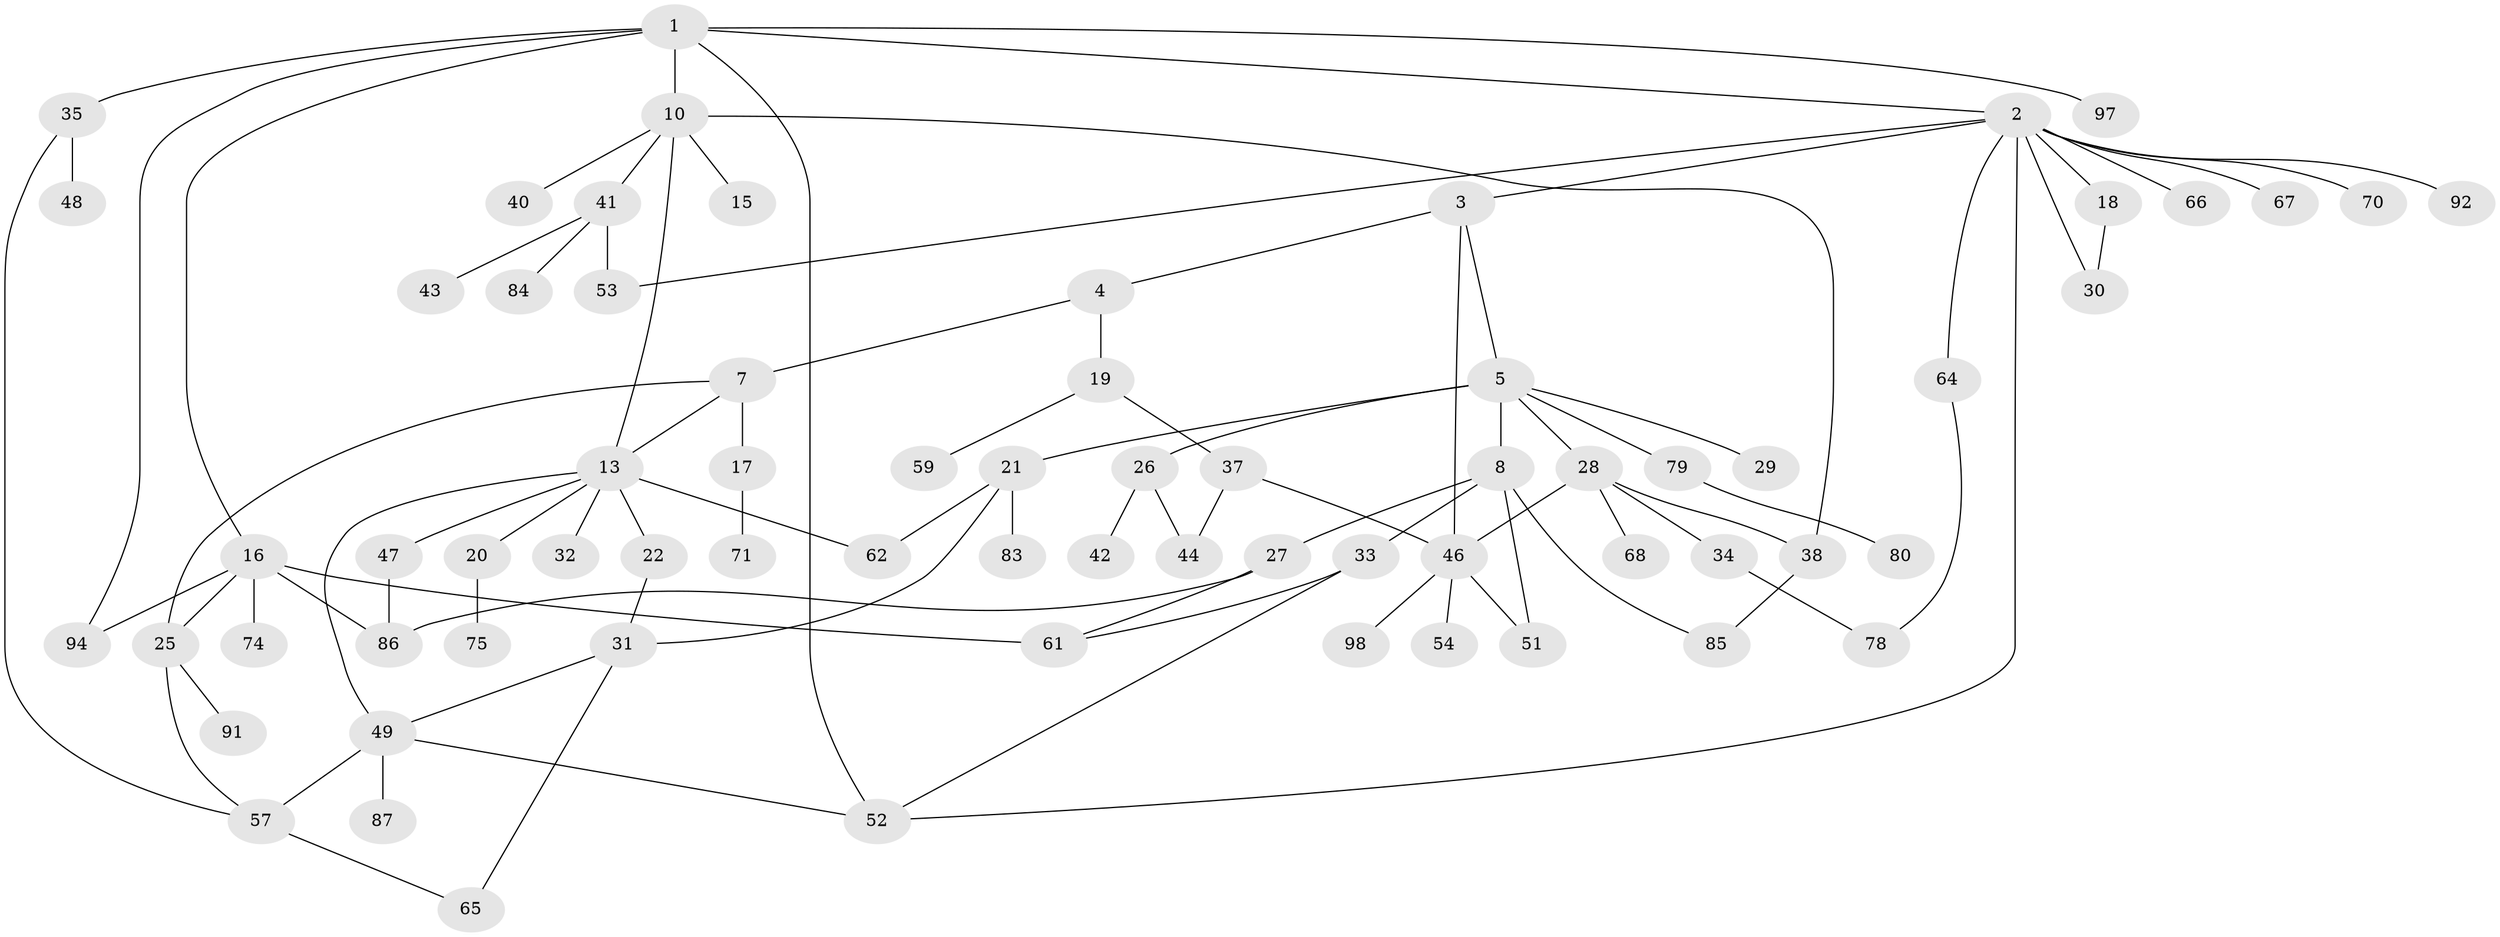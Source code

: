 // original degree distribution, {5: 0.08, 7: 0.01, 4: 0.13, 6: 0.03, 3: 0.15, 1: 0.32, 2: 0.28}
// Generated by graph-tools (version 1.1) at 2025/38/02/21/25 10:38:51]
// undirected, 69 vertices, 93 edges
graph export_dot {
graph [start="1"]
  node [color=gray90,style=filled];
  1 [super="+9"];
  2 [super="+14"];
  3 [super="+36"];
  4 [super="+63"];
  5 [super="+6"];
  7;
  8 [super="+12"];
  10 [super="+11"];
  13 [super="+24"];
  15;
  16 [super="+60"];
  17 [super="+89"];
  18 [super="+96"];
  19 [super="+23"];
  20;
  21 [super="+45"];
  22 [super="+56"];
  25 [super="+73"];
  26;
  27 [super="+88"];
  28;
  29;
  30;
  31 [super="+99"];
  32;
  33 [super="+95"];
  34 [super="+76"];
  35 [super="+69"];
  37;
  38 [super="+39"];
  40;
  41 [super="+50"];
  42;
  43;
  44 [super="+55"];
  46 [super="+93"];
  47;
  48;
  49 [super="+82"];
  51;
  52;
  53;
  54;
  57 [super="+58"];
  59;
  61 [super="+90"];
  62;
  64;
  65;
  66 [super="+100"];
  67;
  68;
  70;
  71 [super="+72"];
  74 [super="+77"];
  75;
  78;
  79;
  80 [super="+81"];
  83;
  84;
  85;
  86;
  87;
  91;
  92;
  94;
  97;
  98;
  1 -- 2;
  1 -- 16;
  1 -- 35;
  1 -- 97;
  1 -- 10;
  1 -- 52;
  1 -- 94;
  2 -- 3;
  2 -- 18;
  2 -- 30;
  2 -- 52;
  2 -- 64;
  2 -- 66;
  2 -- 67;
  2 -- 53;
  2 -- 70;
  2 -- 92;
  3 -- 4;
  3 -- 5;
  3 -- 46;
  4 -- 7;
  4 -- 19;
  5 -- 8;
  5 -- 28;
  5 -- 29;
  5 -- 26;
  5 -- 21;
  5 -- 79;
  7 -- 13;
  7 -- 17;
  7 -- 25;
  8 -- 27;
  8 -- 33;
  8 -- 51;
  8 -- 85;
  10 -- 15;
  10 -- 38;
  10 -- 13;
  10 -- 40;
  10 -- 41;
  13 -- 20;
  13 -- 22;
  13 -- 62;
  13 -- 32;
  13 -- 49;
  13 -- 47;
  16 -- 74;
  16 -- 86;
  16 -- 61 [weight=2];
  16 -- 94;
  16 -- 25;
  17 -- 71;
  18 -- 30;
  19 -- 37;
  19 -- 59;
  20 -- 75;
  21 -- 31;
  21 -- 83;
  21 -- 62;
  22 -- 31;
  25 -- 57;
  25 -- 91;
  26 -- 42;
  26 -- 44;
  27 -- 61;
  27 -- 86;
  28 -- 34;
  28 -- 38;
  28 -- 68;
  28 -- 46;
  31 -- 65;
  31 -- 49;
  33 -- 61;
  33 -- 52;
  34 -- 78;
  35 -- 48;
  35 -- 57;
  37 -- 46;
  37 -- 44;
  38 -- 85;
  41 -- 43;
  41 -- 84;
  41 -- 53;
  46 -- 54;
  46 -- 51;
  46 -- 98;
  47 -- 86;
  49 -- 57;
  49 -- 87;
  49 -- 52;
  57 -- 65;
  64 -- 78;
  79 -- 80;
}
